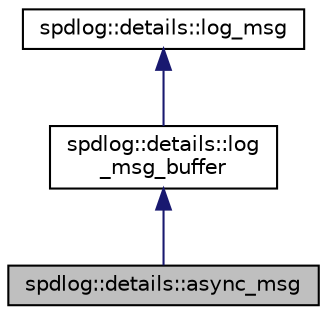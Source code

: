 digraph "spdlog::details::async_msg"
{
  edge [fontname="Helvetica",fontsize="10",labelfontname="Helvetica",labelfontsize="10"];
  node [fontname="Helvetica",fontsize="10",shape=record];
  Node0 [label="spdlog::details::async_msg",height=0.2,width=0.4,color="black", fillcolor="grey75", style="filled", fontcolor="black"];
  Node1 -> Node0 [dir="back",color="midnightblue",fontsize="10",style="solid"];
  Node1 [label="spdlog::details::log\l_msg_buffer",height=0.2,width=0.4,color="black", fillcolor="white", style="filled",URL="$classspdlog_1_1details_1_1log__msg__buffer.html"];
  Node2 -> Node1 [dir="back",color="midnightblue",fontsize="10",style="solid"];
  Node2 [label="spdlog::details::log_msg",height=0.2,width=0.4,color="black", fillcolor="white", style="filled",URL="$structspdlog_1_1details_1_1log__msg.html"];
}
